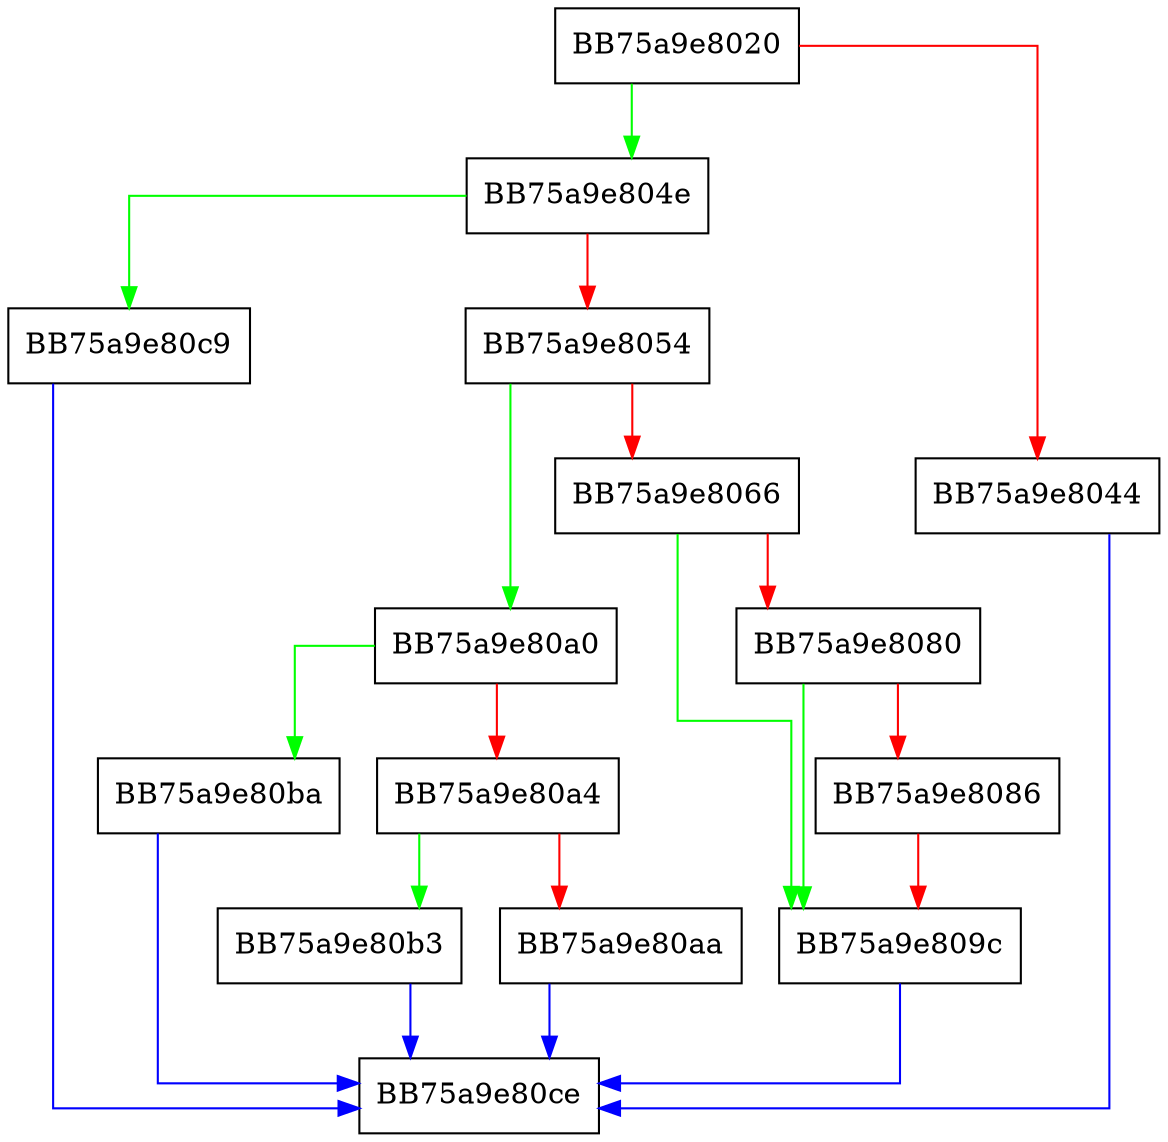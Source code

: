 digraph HrGetModuleFileName {
  node [shape="box"];
  graph [splines=ortho];
  BB75a9e8020 -> BB75a9e804e [color="green"];
  BB75a9e8020 -> BB75a9e8044 [color="red"];
  BB75a9e8044 -> BB75a9e80ce [color="blue"];
  BB75a9e804e -> BB75a9e80c9 [color="green"];
  BB75a9e804e -> BB75a9e8054 [color="red"];
  BB75a9e8054 -> BB75a9e80a0 [color="green"];
  BB75a9e8054 -> BB75a9e8066 [color="red"];
  BB75a9e8066 -> BB75a9e809c [color="green"];
  BB75a9e8066 -> BB75a9e8080 [color="red"];
  BB75a9e8080 -> BB75a9e809c [color="green"];
  BB75a9e8080 -> BB75a9e8086 [color="red"];
  BB75a9e8086 -> BB75a9e809c [color="red"];
  BB75a9e809c -> BB75a9e80ce [color="blue"];
  BB75a9e80a0 -> BB75a9e80ba [color="green"];
  BB75a9e80a0 -> BB75a9e80a4 [color="red"];
  BB75a9e80a4 -> BB75a9e80b3 [color="green"];
  BB75a9e80a4 -> BB75a9e80aa [color="red"];
  BB75a9e80aa -> BB75a9e80ce [color="blue"];
  BB75a9e80b3 -> BB75a9e80ce [color="blue"];
  BB75a9e80ba -> BB75a9e80ce [color="blue"];
  BB75a9e80c9 -> BB75a9e80ce [color="blue"];
}
